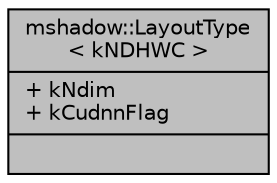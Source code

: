 digraph "mshadow::LayoutType&lt; kNDHWC &gt;"
{
 // LATEX_PDF_SIZE
  edge [fontname="Helvetica",fontsize="10",labelfontname="Helvetica",labelfontsize="10"];
  node [fontname="Helvetica",fontsize="10",shape=record];
  Node1 [label="{mshadow::LayoutType\l\< kNDHWC \>\n|+ kNdim\l+ kCudnnFlag\l|}",height=0.2,width=0.4,color="black", fillcolor="grey75", style="filled", fontcolor="black",tooltip=" "];
}
